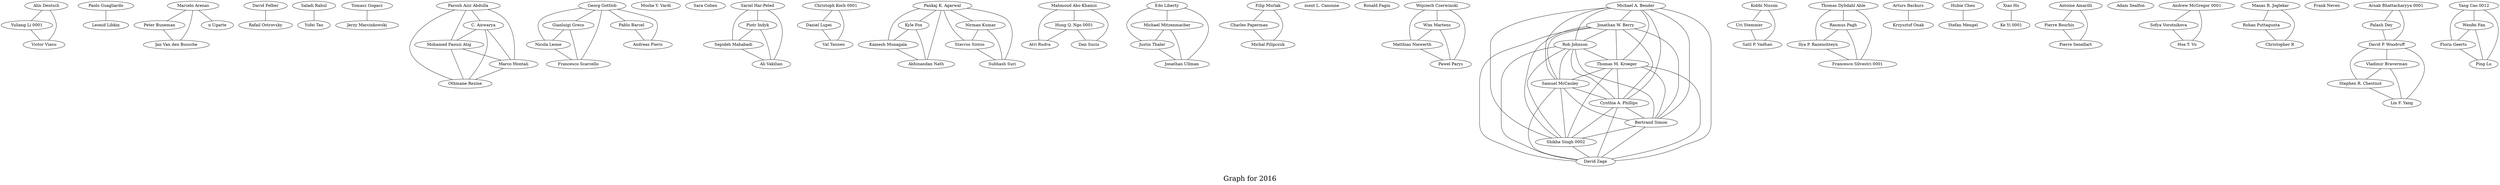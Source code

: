/*****
Graph for 2016
*****/

graph G {
  graph [splines=true overlap=false]
  node  [shape=ellipse, width=0.3, height=0.3]
  0 [label="Alin Deutsch"];
  1 [label="Yuliang Li 0001"];
  2 [label="Victor Vianu"];
  3 [label="Paolo Guagliardo"];
  4 [label="Leonid Libkin"];
  5 [label="Marcelo Arenas"];
  6 [label="Peter Buneman"];
  7 [label="Jan Van den Bussche"];
  8 [label="David Felber"];
  9 [label="Rafail Ostrovsky"];
  10 [label="Saladi Rahul"];
  11 [label="Yufei Tao"];
  12 [label="Tomasz Gogacz"];
  13 [label="Jerzy Marcinkowski"];
  14 [label="Parosh Aziz Abdulla"];
  15 [label="C. Aiswarya"];
  16 [label="Mohamed Faouzi Atig"];
  17 [label="Marco Montali"];
  18 [label="Othmane Rezine"];
  19 [label="Georg Gottlob"];
  20 [label="Gianluigi Greco"];
  21 [label="Nicola Leone"];
  22 [label="Francesco Scarcello"];
  23 [label="Moshe Y. Vardi"];
  24 [label="Sara Cohen"];
  25 [label="Sariel Har-Peled"];
  26 [label="Piotr Indyk"];
  27 [label="Sepideh Mahabadi"];
  28 [label="Ali Vakilian"];
  29 [label="Christoph Koch 0001"];
  30 [label="Daniel Lupei"];
  31 [label="Val Tannen"];
  32 [label="Pankaj K. Agarwal"];
  33 [label="Kyle Fox"];
  34 [label="Kamesh Munagala"];
  35 [label="Abhinandan Nath"];
  36 [label="Mahmoud Abo Khamis"];
  37 [label="Hung Q. Ngo 0001"];
  38 [label="Atri Rudra"];
  39 [label="Edo Liberty"];
  40 [label="Michael Mitzenmacher"];
  41 [label="Justin Thaler"];
  42 [label="Jonathan Ullman"];
  43 [label="Filip Murlak"];
  44 [label="Charles Paperman"];
  45 [label="Michal Pilipczuk"];
  46 [label="ment L. Canonne"];
  47 [label="Ronald Fagin"];
  48 [label="n Ugarte"];
  49 [label="Wojciech Czerwinski"];
  50 [label="Wim Martens"];
  51 [label="Matthias Niewerth"];
  52 [label="Pawel Parys"];
  53 [label="Michael A. Bender"];
  54 [label="Jonathan W. Berry"];
  55 [label="Rob Johnson"];
  56 [label="Thomas M. Kroeger"];
  57 [label="Samuel McCauley"];
  58 [label="Cynthia A. Phillips"];
  59 [label="Bertrand Simon"];
  60 [label="Shikha Singh 0002"];
  61 [label="David Zage"];
  62 [label="Kobbi Nissim"];
  63 [label="Uri Stemmer"];
  64 [label="Salil P. Vadhan"];
  65 [label="Thomas Dybdahl Ahle"];
  66 [label="Rasmus Pagh"];
  67 [label="Ilya P. Razenshteyn"];
  68 [label="Francesco Silvestri 0001"];
  69 [label="Arturs Backurs"];
  70 [label="Krzysztof Onak"];
  71 [label="Pablo Barcel"];
  72 [label="Andreas Pieris"];
  73 [label="Hubie Chen"];
  74 [label="Stefan Mengel"];
  75 [label="Xiao Hu"];
  76 [label="Ke Yi 0001"];
  77 [label="Antoine Amarilli"];
  78 [label="Pierre Bourhis"];
  79 [label="Pierre Senellart"];
  80 [label="Nirman Kumar"];
  81 [label="Stavros Sintos"];
  82 [label="Subhash Suri"];
  83 [label="Adam Sealfon"];
  84 [label="Andrew McGregor 0001"];
  85 [label="Sofya Vorotnikova"];
  86 [label="Hoa T. Vu"];
  87 [label="Manas R. Joglekar"];
  88 [label="Rohan Puttagunta"];
  89 [label="Christopher R"];
  90 [label="Frank Neven"];
  91 [label="Arnab Bhattacharyya 0001"];
  92 [label="Palash Dey"];
  93 [label="David P. Woodruff"];
  94 [label="Yang Cao 0012"];
  95 [label="Wenfei Fan"];
  96 [label="Floris Geerts"];
  97 [label="Ping Lu"];
  98 [label="Vladimir Braverman"];
  99 [label="Stephen R. Chestnut"];
  100 [label="Lin F. Yang"];
  101 [label="Dan Suciu"];
  0 -- 1;
  0 -- 2;
  1 -- 2;
  3 -- 4;
  5 -- 6;
  5 -- 7;
  5 -- 48;
  6 -- 7;
  8 -- 9;
  10 -- 11;
  12 -- 13;
  14 -- 15;
  14 -- 16;
  14 -- 17;
  14 -- 18;
  15 -- 16;
  15 -- 17;
  15 -- 18;
  16 -- 17;
  16 -- 18;
  17 -- 18;
  19 -- 20;
  19 -- 21;
  19 -- 22;
  19 -- 71;
  19 -- 72;
  20 -- 21;
  20 -- 22;
  21 -- 22;
  25 -- 26;
  25 -- 27;
  25 -- 28;
  26 -- 27;
  26 -- 28;
  27 -- 28;
  29 -- 30;
  29 -- 31;
  30 -- 31;
  32 -- 33;
  32 -- 34;
  32 -- 35;
  32 -- 80;
  32 -- 81;
  32 -- 82;
  33 -- 34;
  33 -- 35;
  34 -- 35;
  36 -- 37;
  36 -- 38;
  36 -- 101;
  37 -- 38;
  37 -- 101;
  39 -- 40;
  39 -- 41;
  39 -- 42;
  40 -- 41;
  40 -- 42;
  41 -- 42;
  43 -- 44;
  43 -- 45;
  44 -- 45;
  49 -- 50;
  49 -- 51;
  49 -- 52;
  50 -- 51;
  50 -- 52;
  51 -- 52;
  53 -- 54;
  53 -- 55;
  53 -- 56;
  53 -- 57;
  53 -- 58;
  53 -- 59;
  53 -- 60;
  53 -- 61;
  54 -- 55;
  54 -- 56;
  54 -- 57;
  54 -- 58;
  54 -- 59;
  54 -- 60;
  54 -- 61;
  55 -- 56;
  55 -- 57;
  55 -- 58;
  55 -- 59;
  55 -- 60;
  55 -- 61;
  56 -- 57;
  56 -- 58;
  56 -- 59;
  56 -- 60;
  56 -- 61;
  57 -- 58;
  57 -- 59;
  57 -- 60;
  57 -- 61;
  58 -- 59;
  58 -- 60;
  58 -- 61;
  59 -- 60;
  59 -- 61;
  60 -- 61;
  62 -- 63;
  62 -- 64;
  63 -- 64;
  65 -- 66;
  65 -- 67;
  65 -- 68;
  66 -- 67;
  66 -- 68;
  67 -- 68;
  69 -- 70;
  71 -- 72;
  73 -- 74;
  75 -- 76;
  77 -- 78;
  77 -- 79;
  78 -- 79;
  80 -- 81;
  80 -- 82;
  81 -- 82;
  84 -- 85;
  84 -- 86;
  85 -- 86;
  87 -- 88;
  87 -- 89;
  88 -- 89;
  91 -- 92;
  91 -- 93;
  92 -- 93;
  93 -- 98;
  93 -- 99;
  93 -- 100;
  94 -- 95;
  94 -- 96;
  94 -- 97;
  95 -- 96;
  95 -- 97;
  96 -- 97;
  98 -- 99;
  98 -- 100;
  99 -- 100;
  label = "\nGraph for 2016\n";  fontsize=24;
}

